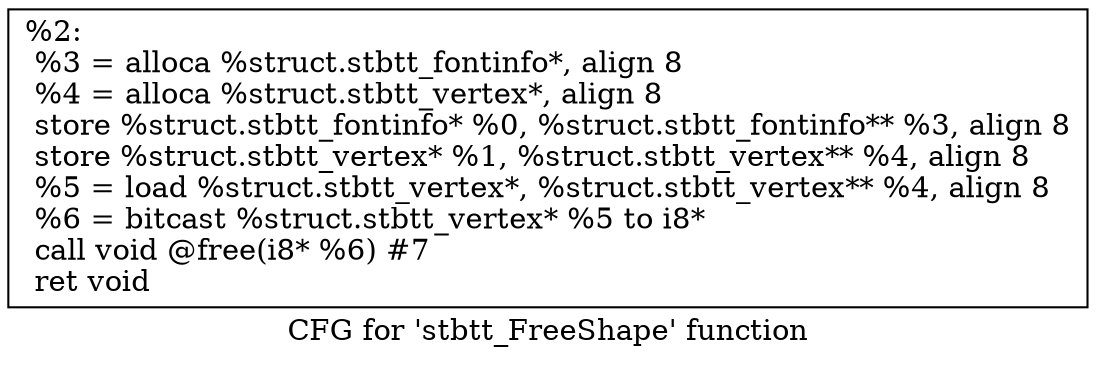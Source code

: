 digraph "CFG for 'stbtt_FreeShape' function" {
	label="CFG for 'stbtt_FreeShape' function";

	Node0x2a13a70 [shape=record,label="{%2:\l  %3 = alloca %struct.stbtt_fontinfo*, align 8\l  %4 = alloca %struct.stbtt_vertex*, align 8\l  store %struct.stbtt_fontinfo* %0, %struct.stbtt_fontinfo** %3, align 8\l  store %struct.stbtt_vertex* %1, %struct.stbtt_vertex** %4, align 8\l  %5 = load %struct.stbtt_vertex*, %struct.stbtt_vertex** %4, align 8\l  %6 = bitcast %struct.stbtt_vertex* %5 to i8*\l  call void @free(i8* %6) #7\l  ret void\l}"];
}
